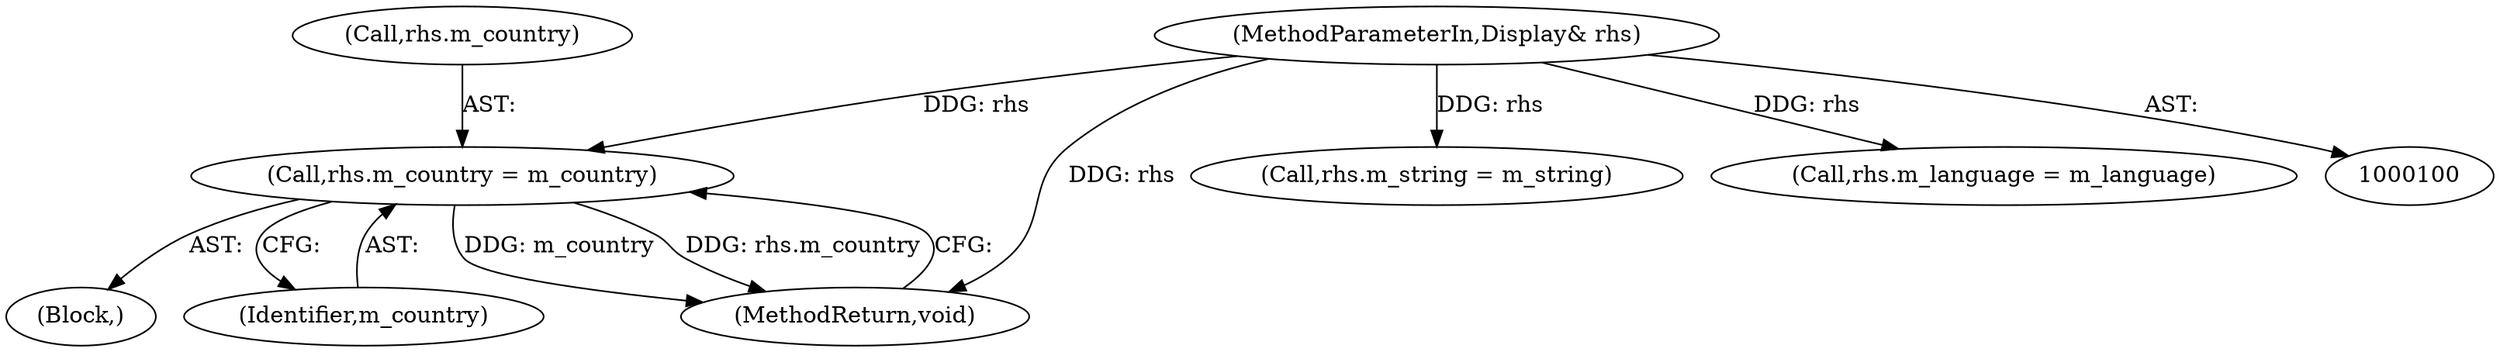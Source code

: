digraph "1_Android_04839626ed859623901ebd3a5fd483982186b59d_205@del" {
"1000113" [label="(Call,rhs.m_country = m_country)"];
"1000101" [label="(MethodParameterIn,Display& rhs)"];
"1000102" [label="(Block,)"];
"1000117" [label="(Identifier,m_country)"];
"1000118" [label="(MethodReturn,void)"];
"1000114" [label="(Call,rhs.m_country)"];
"1000103" [label="(Call,rhs.m_string = m_string)"];
"1000108" [label="(Call,rhs.m_language = m_language)"];
"1000113" [label="(Call,rhs.m_country = m_country)"];
"1000101" [label="(MethodParameterIn,Display& rhs)"];
"1000113" -> "1000102"  [label="AST: "];
"1000113" -> "1000117"  [label="CFG: "];
"1000114" -> "1000113"  [label="AST: "];
"1000117" -> "1000113"  [label="AST: "];
"1000118" -> "1000113"  [label="CFG: "];
"1000113" -> "1000118"  [label="DDG: m_country"];
"1000113" -> "1000118"  [label="DDG: rhs.m_country"];
"1000101" -> "1000113"  [label="DDG: rhs"];
"1000101" -> "1000100"  [label="AST: "];
"1000101" -> "1000118"  [label="DDG: rhs"];
"1000101" -> "1000103"  [label="DDG: rhs"];
"1000101" -> "1000108"  [label="DDG: rhs"];
}

